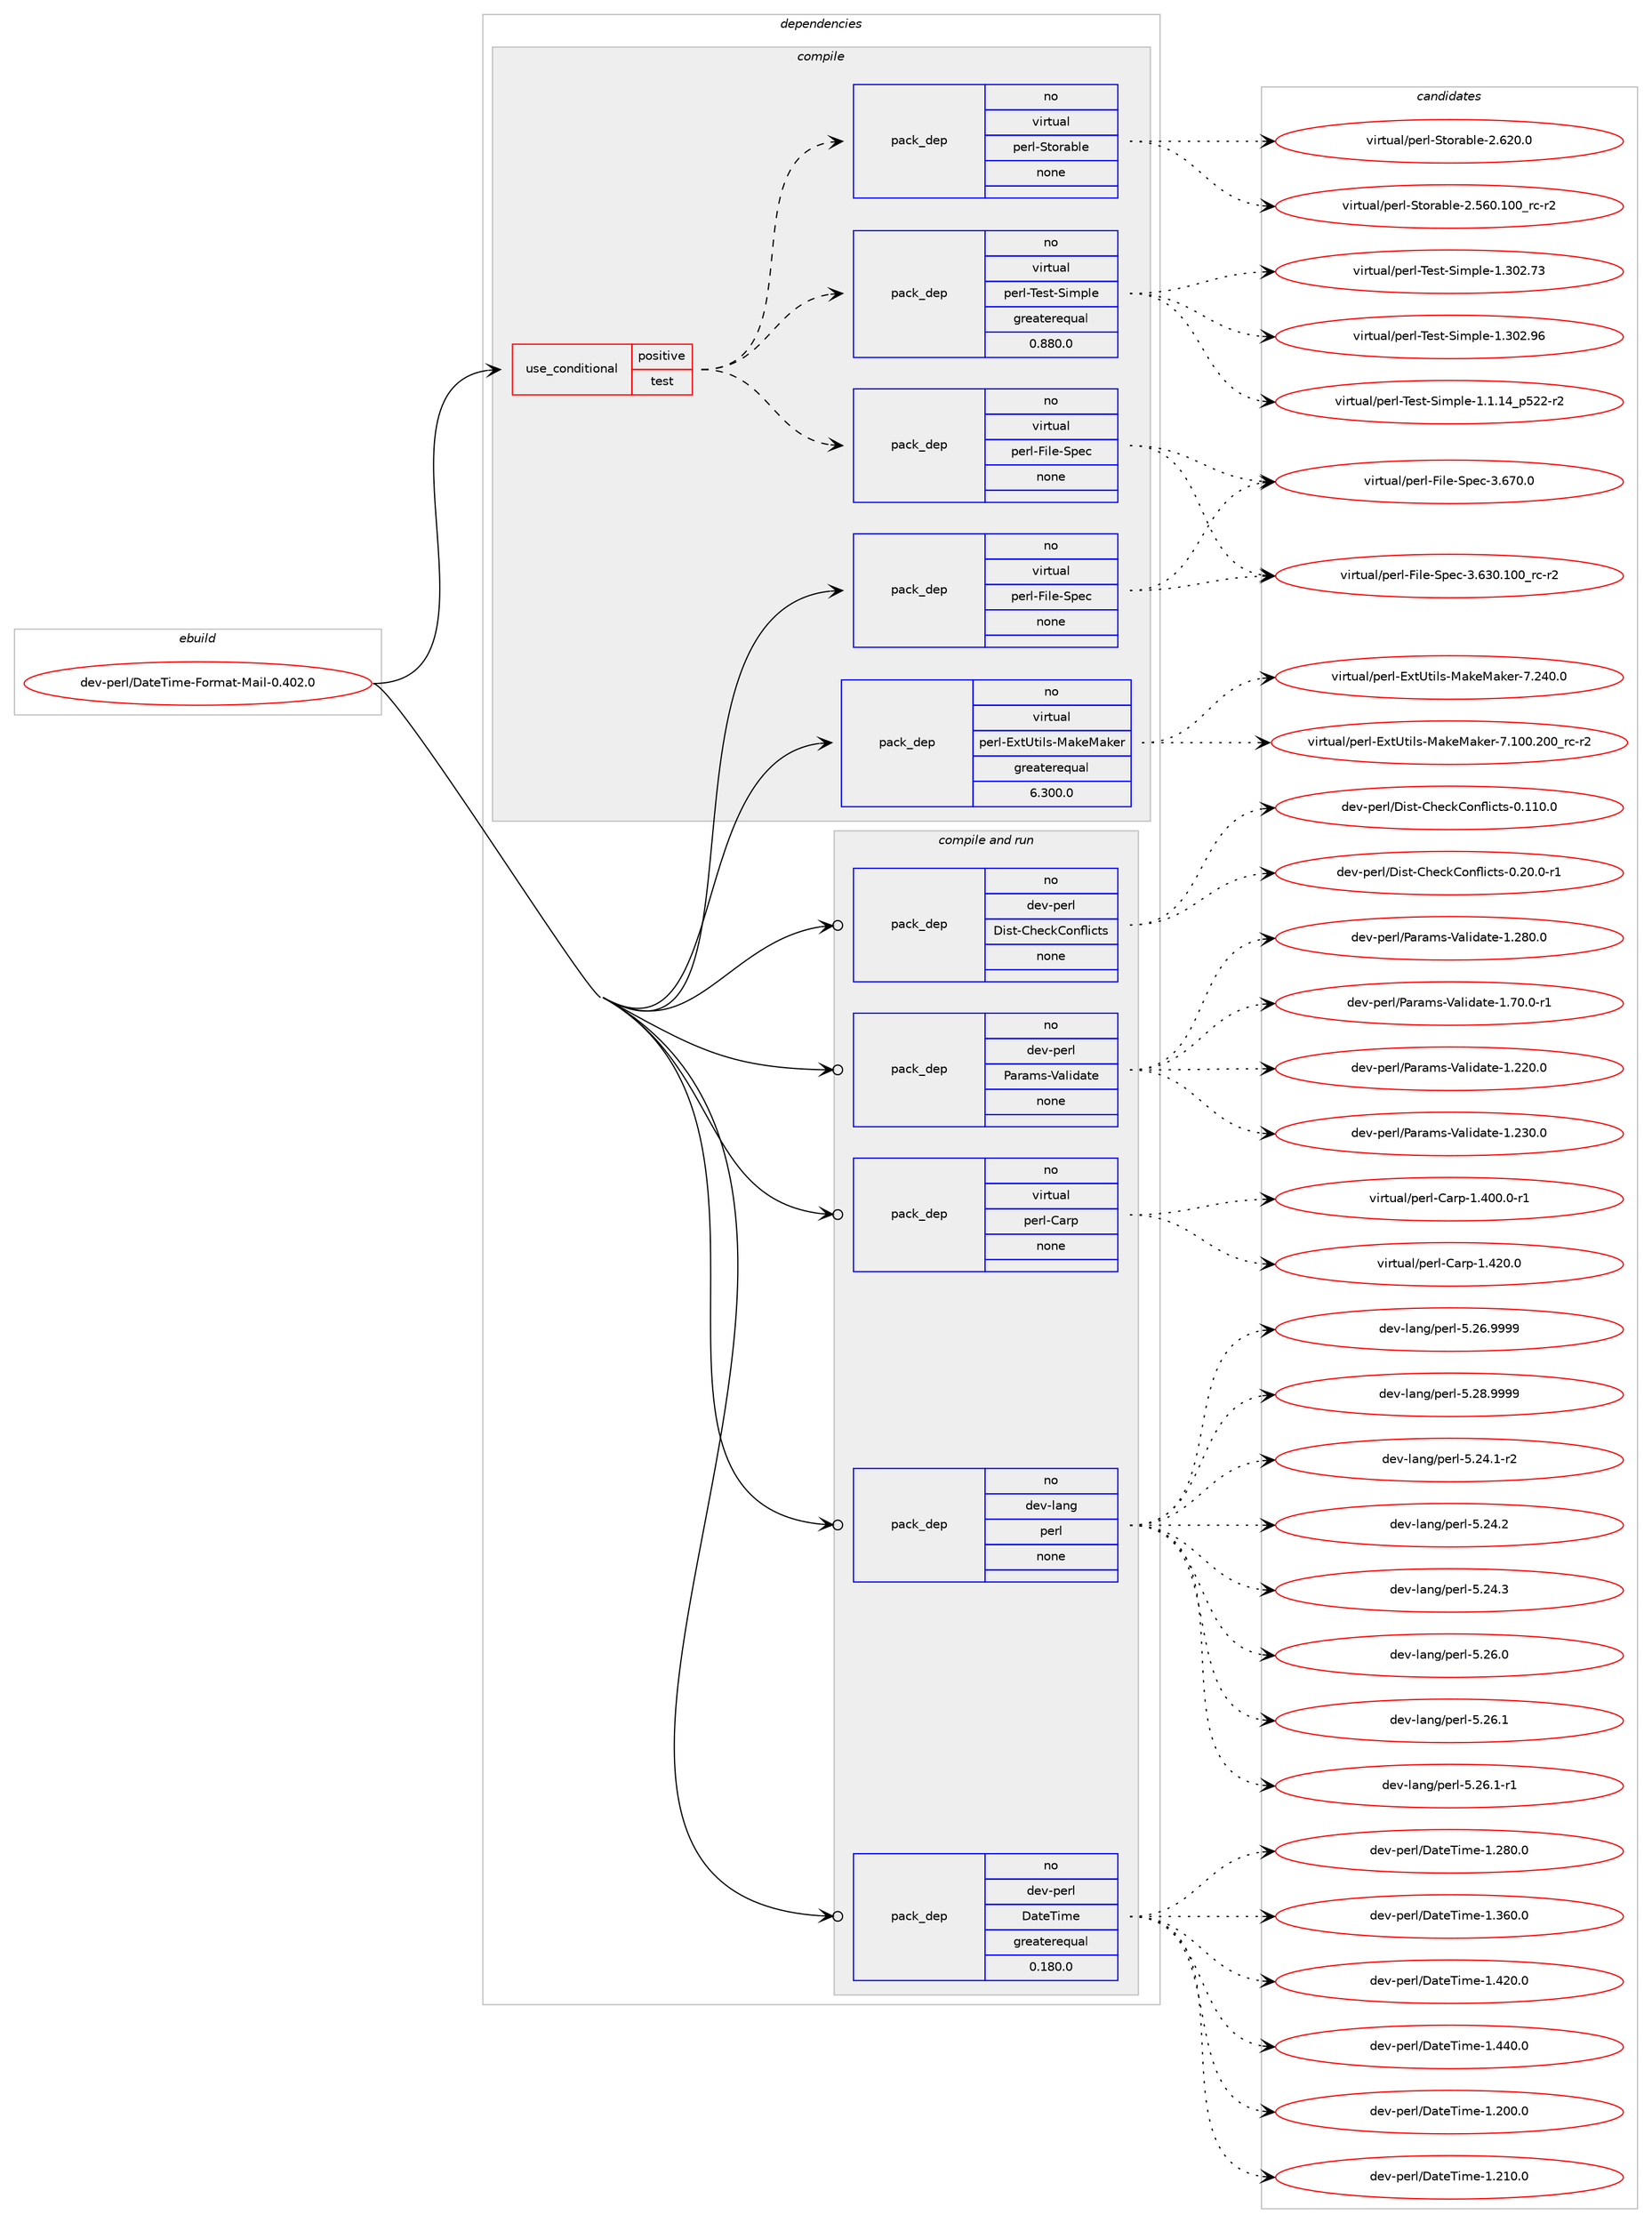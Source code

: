 digraph prolog {

# *************
# Graph options
# *************

newrank=true;
concentrate=true;
compound=true;
graph [rankdir=LR,fontname=Helvetica,fontsize=10,ranksep=1.5];#, ranksep=2.5, nodesep=0.2];
edge  [arrowhead=vee];
node  [fontname=Helvetica,fontsize=10];

# **********
# The ebuild
# **********

subgraph cluster_leftcol {
color=gray;
rank=same;
label=<<i>ebuild</i>>;
id [label="dev-perl/DateTime-Format-Mail-0.402.0", color=red, width=4, href="../dev-perl/DateTime-Format-Mail-0.402.0.svg"];
}

# ****************
# The dependencies
# ****************

subgraph cluster_midcol {
color=gray;
label=<<i>dependencies</i>>;
subgraph cluster_compile {
fillcolor="#eeeeee";
style=filled;
label=<<i>compile</i>>;
subgraph cond27040 {
dependency128160 [label=<<TABLE BORDER="0" CELLBORDER="1" CELLSPACING="0" CELLPADDING="4"><TR><TD ROWSPAN="3" CELLPADDING="10">use_conditional</TD></TR><TR><TD>positive</TD></TR><TR><TD>test</TD></TR></TABLE>>, shape=none, color=red];
subgraph pack97452 {
dependency128161 [label=<<TABLE BORDER="0" CELLBORDER="1" CELLSPACING="0" CELLPADDING="4" WIDTH="220"><TR><TD ROWSPAN="6" CELLPADDING="30">pack_dep</TD></TR><TR><TD WIDTH="110">no</TD></TR><TR><TD>virtual</TD></TR><TR><TD>perl-Test-Simple</TD></TR><TR><TD>greaterequal</TD></TR><TR><TD>0.880.0</TD></TR></TABLE>>, shape=none, color=blue];
}
dependency128160:e -> dependency128161:w [weight=20,style="dashed",arrowhead="vee"];
subgraph pack97453 {
dependency128162 [label=<<TABLE BORDER="0" CELLBORDER="1" CELLSPACING="0" CELLPADDING="4" WIDTH="220"><TR><TD ROWSPAN="6" CELLPADDING="30">pack_dep</TD></TR><TR><TD WIDTH="110">no</TD></TR><TR><TD>virtual</TD></TR><TR><TD>perl-File-Spec</TD></TR><TR><TD>none</TD></TR><TR><TD></TD></TR></TABLE>>, shape=none, color=blue];
}
dependency128160:e -> dependency128162:w [weight=20,style="dashed",arrowhead="vee"];
subgraph pack97454 {
dependency128163 [label=<<TABLE BORDER="0" CELLBORDER="1" CELLSPACING="0" CELLPADDING="4" WIDTH="220"><TR><TD ROWSPAN="6" CELLPADDING="30">pack_dep</TD></TR><TR><TD WIDTH="110">no</TD></TR><TR><TD>virtual</TD></TR><TR><TD>perl-Storable</TD></TR><TR><TD>none</TD></TR><TR><TD></TD></TR></TABLE>>, shape=none, color=blue];
}
dependency128160:e -> dependency128163:w [weight=20,style="dashed",arrowhead="vee"];
}
id:e -> dependency128160:w [weight=20,style="solid",arrowhead="vee"];
subgraph pack97455 {
dependency128164 [label=<<TABLE BORDER="0" CELLBORDER="1" CELLSPACING="0" CELLPADDING="4" WIDTH="220"><TR><TD ROWSPAN="6" CELLPADDING="30">pack_dep</TD></TR><TR><TD WIDTH="110">no</TD></TR><TR><TD>virtual</TD></TR><TR><TD>perl-ExtUtils-MakeMaker</TD></TR><TR><TD>greaterequal</TD></TR><TR><TD>6.300.0</TD></TR></TABLE>>, shape=none, color=blue];
}
id:e -> dependency128164:w [weight=20,style="solid",arrowhead="vee"];
subgraph pack97456 {
dependency128165 [label=<<TABLE BORDER="0" CELLBORDER="1" CELLSPACING="0" CELLPADDING="4" WIDTH="220"><TR><TD ROWSPAN="6" CELLPADDING="30">pack_dep</TD></TR><TR><TD WIDTH="110">no</TD></TR><TR><TD>virtual</TD></TR><TR><TD>perl-File-Spec</TD></TR><TR><TD>none</TD></TR><TR><TD></TD></TR></TABLE>>, shape=none, color=blue];
}
id:e -> dependency128165:w [weight=20,style="solid",arrowhead="vee"];
}
subgraph cluster_compileandrun {
fillcolor="#eeeeee";
style=filled;
label=<<i>compile and run</i>>;
subgraph pack97457 {
dependency128166 [label=<<TABLE BORDER="0" CELLBORDER="1" CELLSPACING="0" CELLPADDING="4" WIDTH="220"><TR><TD ROWSPAN="6" CELLPADDING="30">pack_dep</TD></TR><TR><TD WIDTH="110">no</TD></TR><TR><TD>dev-lang</TD></TR><TR><TD>perl</TD></TR><TR><TD>none</TD></TR><TR><TD></TD></TR></TABLE>>, shape=none, color=blue];
}
id:e -> dependency128166:w [weight=20,style="solid",arrowhead="odotvee"];
subgraph pack97458 {
dependency128167 [label=<<TABLE BORDER="0" CELLBORDER="1" CELLSPACING="0" CELLPADDING="4" WIDTH="220"><TR><TD ROWSPAN="6" CELLPADDING="30">pack_dep</TD></TR><TR><TD WIDTH="110">no</TD></TR><TR><TD>dev-perl</TD></TR><TR><TD>DateTime</TD></TR><TR><TD>greaterequal</TD></TR><TR><TD>0.180.0</TD></TR></TABLE>>, shape=none, color=blue];
}
id:e -> dependency128167:w [weight=20,style="solid",arrowhead="odotvee"];
subgraph pack97459 {
dependency128168 [label=<<TABLE BORDER="0" CELLBORDER="1" CELLSPACING="0" CELLPADDING="4" WIDTH="220"><TR><TD ROWSPAN="6" CELLPADDING="30">pack_dep</TD></TR><TR><TD WIDTH="110">no</TD></TR><TR><TD>dev-perl</TD></TR><TR><TD>Dist-CheckConflicts</TD></TR><TR><TD>none</TD></TR><TR><TD></TD></TR></TABLE>>, shape=none, color=blue];
}
id:e -> dependency128168:w [weight=20,style="solid",arrowhead="odotvee"];
subgraph pack97460 {
dependency128169 [label=<<TABLE BORDER="0" CELLBORDER="1" CELLSPACING="0" CELLPADDING="4" WIDTH="220"><TR><TD ROWSPAN="6" CELLPADDING="30">pack_dep</TD></TR><TR><TD WIDTH="110">no</TD></TR><TR><TD>dev-perl</TD></TR><TR><TD>Params-Validate</TD></TR><TR><TD>none</TD></TR><TR><TD></TD></TR></TABLE>>, shape=none, color=blue];
}
id:e -> dependency128169:w [weight=20,style="solid",arrowhead="odotvee"];
subgraph pack97461 {
dependency128170 [label=<<TABLE BORDER="0" CELLBORDER="1" CELLSPACING="0" CELLPADDING="4" WIDTH="220"><TR><TD ROWSPAN="6" CELLPADDING="30">pack_dep</TD></TR><TR><TD WIDTH="110">no</TD></TR><TR><TD>virtual</TD></TR><TR><TD>perl-Carp</TD></TR><TR><TD>none</TD></TR><TR><TD></TD></TR></TABLE>>, shape=none, color=blue];
}
id:e -> dependency128170:w [weight=20,style="solid",arrowhead="odotvee"];
}
subgraph cluster_run {
fillcolor="#eeeeee";
style=filled;
label=<<i>run</i>>;
}
}

# **************
# The candidates
# **************

subgraph cluster_choices {
rank=same;
color=gray;
label=<<i>candidates</i>>;

subgraph choice97452 {
color=black;
nodesep=1;
choice11810511411611797108471121011141084584101115116458310510911210810145494649464952951125350504511450 [label="virtual/perl-Test-Simple-1.1.14_p522-r2", color=red, width=4,href="../virtual/perl-Test-Simple-1.1.14_p522-r2.svg"];
choice118105114116117971084711210111410845841011151164583105109112108101454946514850465551 [label="virtual/perl-Test-Simple-1.302.73", color=red, width=4,href="../virtual/perl-Test-Simple-1.302.73.svg"];
choice118105114116117971084711210111410845841011151164583105109112108101454946514850465754 [label="virtual/perl-Test-Simple-1.302.96", color=red, width=4,href="../virtual/perl-Test-Simple-1.302.96.svg"];
dependency128161:e -> choice11810511411611797108471121011141084584101115116458310510911210810145494649464952951125350504511450:w [style=dotted,weight="100"];
dependency128161:e -> choice118105114116117971084711210111410845841011151164583105109112108101454946514850465551:w [style=dotted,weight="100"];
dependency128161:e -> choice118105114116117971084711210111410845841011151164583105109112108101454946514850465754:w [style=dotted,weight="100"];
}
subgraph choice97453 {
color=black;
nodesep=1;
choice118105114116117971084711210111410845701051081014583112101994551465451484649484895114994511450 [label="virtual/perl-File-Spec-3.630.100_rc-r2", color=red, width=4,href="../virtual/perl-File-Spec-3.630.100_rc-r2.svg"];
choice118105114116117971084711210111410845701051081014583112101994551465455484648 [label="virtual/perl-File-Spec-3.670.0", color=red, width=4,href="../virtual/perl-File-Spec-3.670.0.svg"];
dependency128162:e -> choice118105114116117971084711210111410845701051081014583112101994551465451484649484895114994511450:w [style=dotted,weight="100"];
dependency128162:e -> choice118105114116117971084711210111410845701051081014583112101994551465455484648:w [style=dotted,weight="100"];
}
subgraph choice97454 {
color=black;
nodesep=1;
choice1181051141161179710847112101114108458311611111497981081014550465354484649484895114994511450 [label="virtual/perl-Storable-2.560.100_rc-r2", color=red, width=4,href="../virtual/perl-Storable-2.560.100_rc-r2.svg"];
choice1181051141161179710847112101114108458311611111497981081014550465450484648 [label="virtual/perl-Storable-2.620.0", color=red, width=4,href="../virtual/perl-Storable-2.620.0.svg"];
dependency128163:e -> choice1181051141161179710847112101114108458311611111497981081014550465354484649484895114994511450:w [style=dotted,weight="100"];
dependency128163:e -> choice1181051141161179710847112101114108458311611111497981081014550465450484648:w [style=dotted,weight="100"];
}
subgraph choice97455 {
color=black;
nodesep=1;
choice118105114116117971084711210111410845691201168511610510811545779710710177971071011144555464948484650484895114994511450 [label="virtual/perl-ExtUtils-MakeMaker-7.100.200_rc-r2", color=red, width=4,href="../virtual/perl-ExtUtils-MakeMaker-7.100.200_rc-r2.svg"];
choice118105114116117971084711210111410845691201168511610510811545779710710177971071011144555465052484648 [label="virtual/perl-ExtUtils-MakeMaker-7.240.0", color=red, width=4,href="../virtual/perl-ExtUtils-MakeMaker-7.240.0.svg"];
dependency128164:e -> choice118105114116117971084711210111410845691201168511610510811545779710710177971071011144555464948484650484895114994511450:w [style=dotted,weight="100"];
dependency128164:e -> choice118105114116117971084711210111410845691201168511610510811545779710710177971071011144555465052484648:w [style=dotted,weight="100"];
}
subgraph choice97456 {
color=black;
nodesep=1;
choice118105114116117971084711210111410845701051081014583112101994551465451484649484895114994511450 [label="virtual/perl-File-Spec-3.630.100_rc-r2", color=red, width=4,href="../virtual/perl-File-Spec-3.630.100_rc-r2.svg"];
choice118105114116117971084711210111410845701051081014583112101994551465455484648 [label="virtual/perl-File-Spec-3.670.0", color=red, width=4,href="../virtual/perl-File-Spec-3.670.0.svg"];
dependency128165:e -> choice118105114116117971084711210111410845701051081014583112101994551465451484649484895114994511450:w [style=dotted,weight="100"];
dependency128165:e -> choice118105114116117971084711210111410845701051081014583112101994551465455484648:w [style=dotted,weight="100"];
}
subgraph choice97457 {
color=black;
nodesep=1;
choice100101118451089711010347112101114108455346505246494511450 [label="dev-lang/perl-5.24.1-r2", color=red, width=4,href="../dev-lang/perl-5.24.1-r2.svg"];
choice10010111845108971101034711210111410845534650524650 [label="dev-lang/perl-5.24.2", color=red, width=4,href="../dev-lang/perl-5.24.2.svg"];
choice10010111845108971101034711210111410845534650524651 [label="dev-lang/perl-5.24.3", color=red, width=4,href="../dev-lang/perl-5.24.3.svg"];
choice10010111845108971101034711210111410845534650544648 [label="dev-lang/perl-5.26.0", color=red, width=4,href="../dev-lang/perl-5.26.0.svg"];
choice10010111845108971101034711210111410845534650544649 [label="dev-lang/perl-5.26.1", color=red, width=4,href="../dev-lang/perl-5.26.1.svg"];
choice100101118451089711010347112101114108455346505446494511449 [label="dev-lang/perl-5.26.1-r1", color=red, width=4,href="../dev-lang/perl-5.26.1-r1.svg"];
choice10010111845108971101034711210111410845534650544657575757 [label="dev-lang/perl-5.26.9999", color=red, width=4,href="../dev-lang/perl-5.26.9999.svg"];
choice10010111845108971101034711210111410845534650564657575757 [label="dev-lang/perl-5.28.9999", color=red, width=4,href="../dev-lang/perl-5.28.9999.svg"];
dependency128166:e -> choice100101118451089711010347112101114108455346505246494511450:w [style=dotted,weight="100"];
dependency128166:e -> choice10010111845108971101034711210111410845534650524650:w [style=dotted,weight="100"];
dependency128166:e -> choice10010111845108971101034711210111410845534650524651:w [style=dotted,weight="100"];
dependency128166:e -> choice10010111845108971101034711210111410845534650544648:w [style=dotted,weight="100"];
dependency128166:e -> choice10010111845108971101034711210111410845534650544649:w [style=dotted,weight="100"];
dependency128166:e -> choice100101118451089711010347112101114108455346505446494511449:w [style=dotted,weight="100"];
dependency128166:e -> choice10010111845108971101034711210111410845534650544657575757:w [style=dotted,weight="100"];
dependency128166:e -> choice10010111845108971101034711210111410845534650564657575757:w [style=dotted,weight="100"];
}
subgraph choice97458 {
color=black;
nodesep=1;
choice10010111845112101114108476897116101841051091014549465048484648 [label="dev-perl/DateTime-1.200.0", color=red, width=4,href="../dev-perl/DateTime-1.200.0.svg"];
choice10010111845112101114108476897116101841051091014549465049484648 [label="dev-perl/DateTime-1.210.0", color=red, width=4,href="../dev-perl/DateTime-1.210.0.svg"];
choice10010111845112101114108476897116101841051091014549465056484648 [label="dev-perl/DateTime-1.280.0", color=red, width=4,href="../dev-perl/DateTime-1.280.0.svg"];
choice10010111845112101114108476897116101841051091014549465154484648 [label="dev-perl/DateTime-1.360.0", color=red, width=4,href="../dev-perl/DateTime-1.360.0.svg"];
choice10010111845112101114108476897116101841051091014549465250484648 [label="dev-perl/DateTime-1.420.0", color=red, width=4,href="../dev-perl/DateTime-1.420.0.svg"];
choice10010111845112101114108476897116101841051091014549465252484648 [label="dev-perl/DateTime-1.440.0", color=red, width=4,href="../dev-perl/DateTime-1.440.0.svg"];
dependency128167:e -> choice10010111845112101114108476897116101841051091014549465048484648:w [style=dotted,weight="100"];
dependency128167:e -> choice10010111845112101114108476897116101841051091014549465049484648:w [style=dotted,weight="100"];
dependency128167:e -> choice10010111845112101114108476897116101841051091014549465056484648:w [style=dotted,weight="100"];
dependency128167:e -> choice10010111845112101114108476897116101841051091014549465154484648:w [style=dotted,weight="100"];
dependency128167:e -> choice10010111845112101114108476897116101841051091014549465250484648:w [style=dotted,weight="100"];
dependency128167:e -> choice10010111845112101114108476897116101841051091014549465252484648:w [style=dotted,weight="100"];
}
subgraph choice97459 {
color=black;
nodesep=1;
choice10010111845112101114108476810511511645671041019910767111110102108105991161154548464949484648 [label="dev-perl/Dist-CheckConflicts-0.110.0", color=red, width=4,href="../dev-perl/Dist-CheckConflicts-0.110.0.svg"];
choice1001011184511210111410847681051151164567104101991076711111010210810599116115454846504846484511449 [label="dev-perl/Dist-CheckConflicts-0.20.0-r1", color=red, width=4,href="../dev-perl/Dist-CheckConflicts-0.20.0-r1.svg"];
dependency128168:e -> choice10010111845112101114108476810511511645671041019910767111110102108105991161154548464949484648:w [style=dotted,weight="100"];
dependency128168:e -> choice1001011184511210111410847681051151164567104101991076711111010210810599116115454846504846484511449:w [style=dotted,weight="100"];
}
subgraph choice97460 {
color=black;
nodesep=1;
choice1001011184511210111410847809711497109115458697108105100971161014549465050484648 [label="dev-perl/Params-Validate-1.220.0", color=red, width=4,href="../dev-perl/Params-Validate-1.220.0.svg"];
choice1001011184511210111410847809711497109115458697108105100971161014549465051484648 [label="dev-perl/Params-Validate-1.230.0", color=red, width=4,href="../dev-perl/Params-Validate-1.230.0.svg"];
choice1001011184511210111410847809711497109115458697108105100971161014549465056484648 [label="dev-perl/Params-Validate-1.280.0", color=red, width=4,href="../dev-perl/Params-Validate-1.280.0.svg"];
choice100101118451121011141084780971149710911545869710810510097116101454946554846484511449 [label="dev-perl/Params-Validate-1.70.0-r1", color=red, width=4,href="../dev-perl/Params-Validate-1.70.0-r1.svg"];
dependency128169:e -> choice1001011184511210111410847809711497109115458697108105100971161014549465050484648:w [style=dotted,weight="100"];
dependency128169:e -> choice1001011184511210111410847809711497109115458697108105100971161014549465051484648:w [style=dotted,weight="100"];
dependency128169:e -> choice1001011184511210111410847809711497109115458697108105100971161014549465056484648:w [style=dotted,weight="100"];
dependency128169:e -> choice100101118451121011141084780971149710911545869710810510097116101454946554846484511449:w [style=dotted,weight="100"];
}
subgraph choice97461 {
color=black;
nodesep=1;
choice118105114116117971084711210111410845679711411245494652484846484511449 [label="virtual/perl-Carp-1.400.0-r1", color=red, width=4,href="../virtual/perl-Carp-1.400.0-r1.svg"];
choice11810511411611797108471121011141084567971141124549465250484648 [label="virtual/perl-Carp-1.420.0", color=red, width=4,href="../virtual/perl-Carp-1.420.0.svg"];
dependency128170:e -> choice118105114116117971084711210111410845679711411245494652484846484511449:w [style=dotted,weight="100"];
dependency128170:e -> choice11810511411611797108471121011141084567971141124549465250484648:w [style=dotted,weight="100"];
}
}

}
